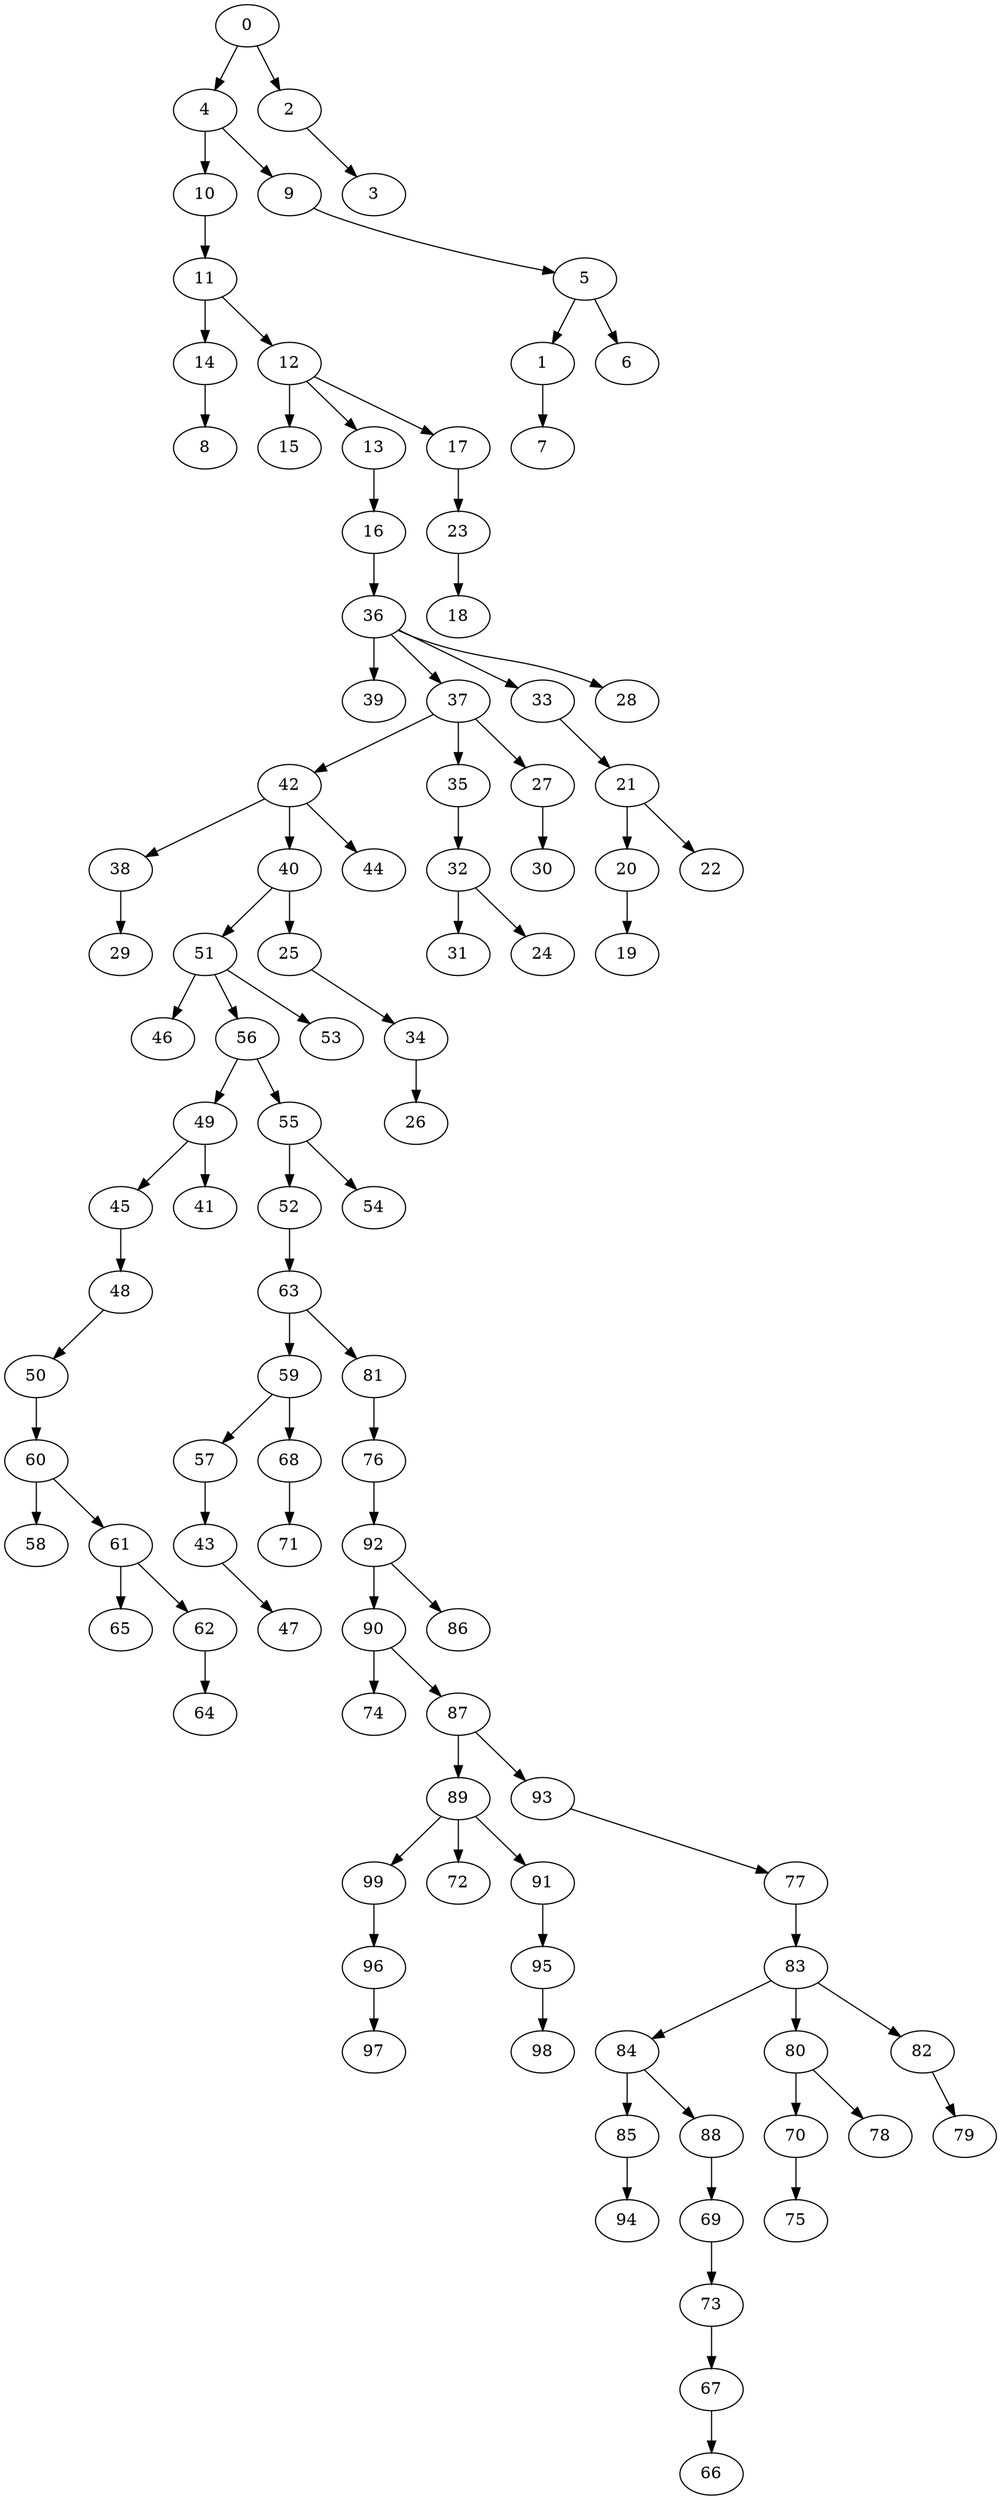digraph BarabasiAlbert_nodes_100_GradoMax_5_Prim_nodeSource_0 {
"60";
"58";
"61";
"65";
"20";
"19";
"21";
"96";
"97";
"62";
"64";
"50";
"85";
"94";
"84";
"95";
"98";
"90";
"74";
"67";
"66";
"73";
"69";
"88";
"99";
"89";
"72";
"91";
"87";
"70";
"75";
"80";
"78";
"83";
"82";
"79";
"77";
"93";
"92";
"38";
"29";
"14";
"8";
"43";
"47";
"57";
"51";
"46";
"34";
"26";
"25";
"40";
"68";
"71";
"59";
"63";
"86";
"76";
"81";
"48";
"45";
"49";
"41";
"52";
"55";
"54";
"56";
"53";
"42";
"36";
"39";
"32";
"31";
"24";
"35";
"27";
"30";
"44";
"12";
"15";
"37";
"11";
"22";
"33";
"28";
"16";
"13";
"23";
"18";
"17";
"10";
"4";
"1";
"7";
"5";
"6";
"9";
"0";
"2";
"3";
"60" -> "58" [weight=18];
"61" -> "65" [weight=17];
"20" -> "19" [weight=14];
"21" -> "20" [weight=17];
"96" -> "97" [weight=16];
"62" -> "64" [weight=8];
"61" -> "62" [weight=3];
"60" -> "61" [weight=14];
"50" -> "60" [weight=15];
"85" -> "94" [weight=10];
"84" -> "85" [weight=14];
"95" -> "98" [weight=12];
"90" -> "74" [weight=12];
"67" -> "66" [weight=9];
"73" -> "67" [weight=6];
"69" -> "73" [weight=6];
"88" -> "69" [weight=12];
"99" -> "96" [weight=10];
"89" -> "72" [weight=10];
"89" -> "99" [weight=9];
"91" -> "95" [weight=8];
"89" -> "91" [weight=9];
"87" -> "89" [weight=11];
"70" -> "75" [weight=1];
"80" -> "70" [weight=10];
"80" -> "78" [weight=5];
"83" -> "80" [weight=9];
"82" -> "79" [weight=6];
"83" -> "82" [weight=6];
"84" -> "88" [weight=2];
"83" -> "84" [weight=3];
"77" -> "83" [weight=10];
"93" -> "77" [weight=1];
"87" -> "93" [weight=10];
"90" -> "87" [weight=2];
"92" -> "90" [weight=13];
"38" -> "29" [weight=13];
"14" -> "8" [weight=13];
"43" -> "47" [weight=1];
"57" -> "43" [weight=12];
"51" -> "46" [weight=11];
"34" -> "26" [weight=5];
"25" -> "34" [weight=2];
"40" -> "25" [weight=11];
"68" -> "71" [weight=3];
"59" -> "57" [weight=3];
"59" -> "68" [weight=2];
"63" -> "59" [weight=9];
"92" -> "86" [weight=8];
"76" -> "92" [weight=7];
"81" -> "76" [weight=5];
"63" -> "81" [weight=8];
"48" -> "50" [weight=2];
"45" -> "48" [weight=6];
"49" -> "41" [weight=6];
"52" -> "63" [weight=3];
"55" -> "52" [weight=5];
"55" -> "54" [weight=3];
"56" -> "55" [weight=3];
"49" -> "45" [weight=3];
"56" -> "49" [weight=3];
"51" -> "56" [weight=6];
"51" -> "53" [weight=3];
"40" -> "51" [weight=1];
"42" -> "40" [weight=11];
"36" -> "39" [weight=11];
"32" -> "31" [weight=8];
"32" -> "24" [weight=5];
"35" -> "32" [weight=11];
"42" -> "38" [weight=9];
"27" -> "30" [weight=9];
"42" -> "44" [weight=8];
"12" -> "15" [weight=7];
"37" -> "35" [weight=6];
"37" -> "27" [weight=4];
"11" -> "14" [weight=4];
"21" -> "22" [weight=3];
"33" -> "21" [weight=1];
"36" -> "33" [weight=3];
"36" -> "28" [weight=3];
"37" -> "42" [weight=2];
"36" -> "37" [weight=2];
"16" -> "36" [weight=3];
"13" -> "16" [weight=3];
"12" -> "13" [weight=3];
"23" -> "18" [weight=2];
"17" -> "23" [weight=1];
"12" -> "17" [weight=1];
"11" -> "12" [weight=1];
"10" -> "11" [weight=4];
"4" -> "10" [weight=6];
"1" -> "7" [weight=4];
"5" -> "6" [weight=3];
"5" -> "1" [weight=1];
"9" -> "5" [weight=2];
"4" -> "9" [weight=4];
"0" -> "4" [weight=5];
"2" -> "3" [weight=1];
"0" -> "2" [weight=5];
}